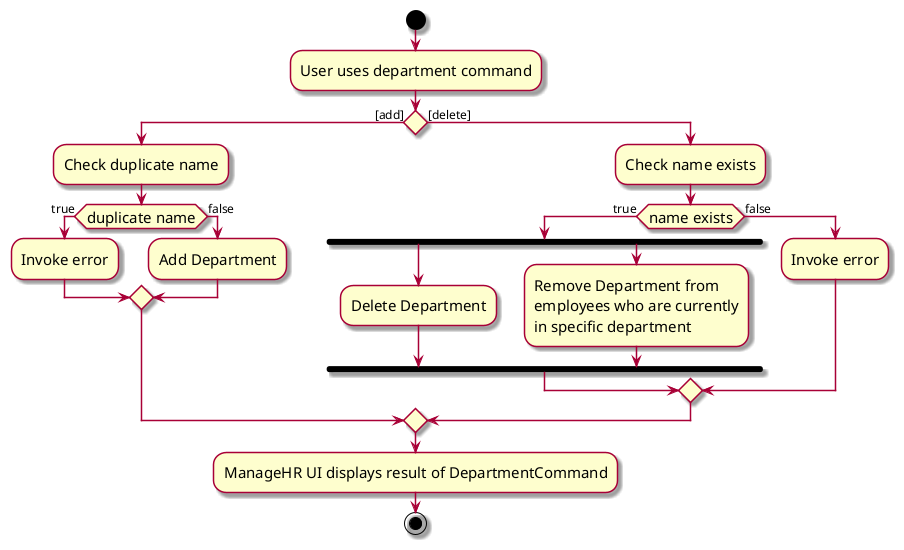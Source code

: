 @startuml
'https://plantuml.com/activity-diagram-beta
skin rose
skinparam ActivityFontSize 15
skinparam ArrowFontSize 12
start
:User uses department command;
if () then ([add])
    :Check duplicate name;
    if (duplicate name) then (true)
    :Invoke error;
    else (false)
    :Add Department;
    endif
else ([delete])
    :Check name exists;
    if (name exists) then (true)
    fork
        :Delete Department;
    fork again
        :Remove Department from
        employees who are currently
        in specific department;
    end fork
    else (false)
    :Invoke error;
    endif
endif
:ManageHR UI displays result of DepartmentCommand;
stop
@enduml
